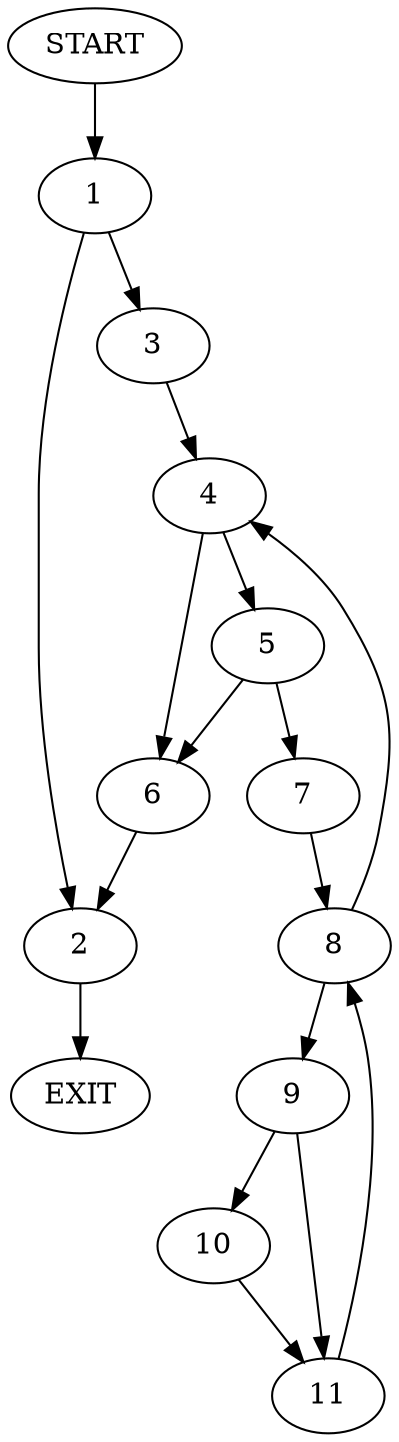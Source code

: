 digraph {
0 [label="START"]
12 [label="EXIT"]
0 -> 1
1 -> 2
1 -> 3
3 -> 4
2 -> 12
4 -> 5
4 -> 6
5 -> 7
5 -> 6
6 -> 2
7 -> 8
8 -> 9
8 -> 4
9 -> 10
9 -> 11
11 -> 8
10 -> 11
}
